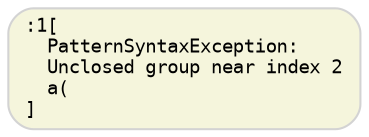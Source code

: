 digraph G {
  rankdir=LR;
  graph [fontname="Monospace", fontsize="11"]

  // default nodes
  node [fontname="Monospace", fontsize="9", shape="box", style="rounded,filled", color="LightGray", fillcolor="Beige"]
  1[ label=":1[\l  PatternSyntaxException:\l  Unclosed group near index 2\l  a(\l]\l" ]
}
